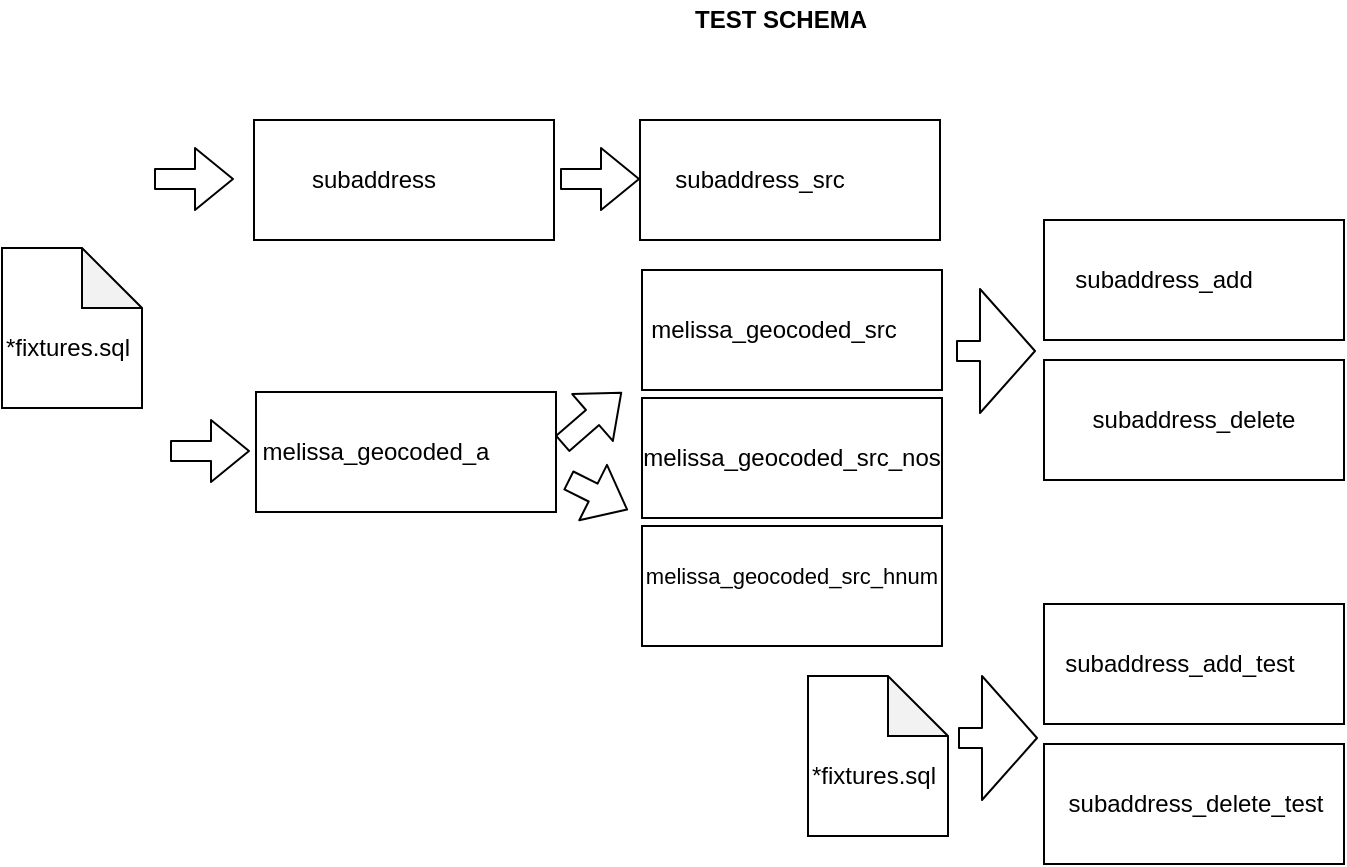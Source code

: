 <mxfile version="14.6.11" type="device"><diagram id="UHGikUQVZQ2GSxtt2hlj" name="Page-1"><mxGraphModel dx="971" dy="679" grid="1" gridSize="10" guides="1" tooltips="1" connect="1" arrows="1" fold="1" page="1" pageScale="1" pageWidth="850" pageHeight="1100" math="0" shadow="0"><root><mxCell id="0"/><mxCell id="1" parent="0"/><mxCell id="1rPcJaWGtFSZM36oiF5B-5" value="" style="rounded=0;whiteSpace=wrap;html=1;" parent="1" vertex="1"><mxGeometry x="329" y="270" width="150" height="60" as="geometry"/></mxCell><mxCell id="1rPcJaWGtFSZM36oiF5B-4" value="subaddress_src" style="text;html=1;strokeColor=none;fillColor=none;align=center;verticalAlign=middle;whiteSpace=wrap;rounded=0;" parent="1" vertex="1"><mxGeometry x="369" y="290" width="40" height="20" as="geometry"/></mxCell><mxCell id="1rPcJaWGtFSZM36oiF5B-7" value="" style="rounded=0;whiteSpace=wrap;html=1;" parent="1" vertex="1"><mxGeometry x="330" y="345" width="150" height="60" as="geometry"/></mxCell><mxCell id="1rPcJaWGtFSZM36oiF5B-8" value="melissa_geocoded_src" style="text;html=1;strokeColor=none;fillColor=none;align=center;verticalAlign=middle;whiteSpace=wrap;rounded=0;" parent="1" vertex="1"><mxGeometry x="376" y="365" width="40" height="20" as="geometry"/></mxCell><mxCell id="1rPcJaWGtFSZM36oiF5B-9" value="" style="rounded=0;whiteSpace=wrap;html=1;" parent="1" vertex="1"><mxGeometry x="330" y="409" width="150" height="60" as="geometry"/></mxCell><mxCell id="1rPcJaWGtFSZM36oiF5B-12" value="melissa_geocoded_src_nos" style="text;html=1;strokeColor=none;fillColor=none;align=center;verticalAlign=middle;whiteSpace=wrap;rounded=0;" parent="1" vertex="1"><mxGeometry x="385" y="429" width="40" height="20" as="geometry"/></mxCell><mxCell id="1rPcJaWGtFSZM36oiF5B-14" value="" style="rounded=0;whiteSpace=wrap;html=1;" parent="1" vertex="1"><mxGeometry x="531" y="320" width="150" height="60" as="geometry"/></mxCell><mxCell id="1rPcJaWGtFSZM36oiF5B-15" value="subaddress_add" style="text;html=1;strokeColor=none;fillColor=none;align=center;verticalAlign=middle;whiteSpace=wrap;rounded=0;" parent="1" vertex="1"><mxGeometry x="571" y="340" width="40" height="20" as="geometry"/></mxCell><mxCell id="1rPcJaWGtFSZM36oiF5B-16" value="" style="rounded=0;whiteSpace=wrap;html=1;" parent="1" vertex="1"><mxGeometry x="531" y="390" width="150" height="60" as="geometry"/></mxCell><mxCell id="1rPcJaWGtFSZM36oiF5B-19" value="subaddress_delete" style="text;html=1;strokeColor=none;fillColor=none;align=center;verticalAlign=middle;whiteSpace=wrap;rounded=0;" parent="1" vertex="1"><mxGeometry x="586" y="410" width="40" height="20" as="geometry"/></mxCell><mxCell id="1rPcJaWGtFSZM36oiF5B-20" value="TEST SCHEMA" style="text;html=1;strokeColor=none;fillColor=none;align=center;verticalAlign=middle;whiteSpace=wrap;rounded=0;fontStyle=1" parent="1" vertex="1"><mxGeometry x="354" y="210" width="91" height="20" as="geometry"/></mxCell><mxCell id="1rPcJaWGtFSZM36oiF5B-23" value="" style="rounded=0;whiteSpace=wrap;html=1;" parent="1" vertex="1"><mxGeometry x="136" y="270" width="150" height="60" as="geometry"/></mxCell><mxCell id="1rPcJaWGtFSZM36oiF5B-24" value="subaddress" style="text;html=1;strokeColor=none;fillColor=none;align=center;verticalAlign=middle;whiteSpace=wrap;rounded=0;" parent="1" vertex="1"><mxGeometry x="176" y="290" width="40" height="20" as="geometry"/></mxCell><mxCell id="1rPcJaWGtFSZM36oiF5B-25" value="" style="rounded=0;whiteSpace=wrap;html=1;" parent="1" vertex="1"><mxGeometry x="137" y="406" width="150" height="60" as="geometry"/></mxCell><mxCell id="1rPcJaWGtFSZM36oiF5B-26" value="melissa_geocoded_a" style="text;html=1;strokeColor=none;fillColor=none;align=center;verticalAlign=middle;whiteSpace=wrap;rounded=0;" parent="1" vertex="1"><mxGeometry x="177" y="426" width="40" height="20" as="geometry"/></mxCell><mxCell id="1rPcJaWGtFSZM36oiF5B-33" value="" style="shape=flexArrow;endArrow=classic;html=1;" parent="1" edge="1"><mxGeometry width="50" height="50" relative="1" as="geometry"><mxPoint x="290" y="432" as="sourcePoint"/><mxPoint x="320" y="406" as="targetPoint"/></mxGeometry></mxCell><mxCell id="1rPcJaWGtFSZM36oiF5B-34" value="" style="shape=flexArrow;endArrow=classic;html=1;" parent="1" edge="1"><mxGeometry width="50" height="50" relative="1" as="geometry"><mxPoint x="86" y="299.5" as="sourcePoint"/><mxPoint x="126" y="299.5" as="targetPoint"/></mxGeometry></mxCell><mxCell id="1rPcJaWGtFSZM36oiF5B-35" value="" style="shape=flexArrow;endArrow=classic;html=1;" parent="1" edge="1"><mxGeometry width="50" height="50" relative="1" as="geometry"><mxPoint x="94" y="435.5" as="sourcePoint"/><mxPoint x="134" y="435.5" as="targetPoint"/></mxGeometry></mxCell><mxCell id="1rPcJaWGtFSZM36oiF5B-36" value="" style="shape=flexArrow;endArrow=classic;html=1;" parent="1" edge="1"><mxGeometry width="50" height="50" relative="1" as="geometry"><mxPoint x="289" y="299.5" as="sourcePoint"/><mxPoint x="329" y="299.5" as="targetPoint"/></mxGeometry></mxCell><mxCell id="1rPcJaWGtFSZM36oiF5B-37" value="" style="shape=flexArrow;endArrow=classic;html=1;" parent="1" edge="1"><mxGeometry width="50" height="50" relative="1" as="geometry"><mxPoint x="293" y="450" as="sourcePoint"/><mxPoint x="323" y="465" as="targetPoint"/></mxGeometry></mxCell><mxCell id="1rPcJaWGtFSZM36oiF5B-39" value="" style="shape=flexArrow;endArrow=classic;html=1;endWidth=51;endSize=8.835;" parent="1" edge="1"><mxGeometry width="50" height="50" relative="1" as="geometry"><mxPoint x="487" y="385.5" as="sourcePoint"/><mxPoint x="527" y="385.5" as="targetPoint"/></mxGeometry></mxCell><mxCell id="1rPcJaWGtFSZM36oiF5B-42" value="" style="shape=note;whiteSpace=wrap;html=1;backgroundOutline=1;darkOpacity=0.05;" parent="1" vertex="1"><mxGeometry x="10" y="334" width="70" height="80" as="geometry"/></mxCell><mxCell id="1rPcJaWGtFSZM36oiF5B-43" value="*fixtures.sql" style="text;html=1;strokeColor=none;fillColor=none;align=center;verticalAlign=middle;whiteSpace=wrap;rounded=0;" parent="1" vertex="1"><mxGeometry x="23" y="374" width="40" height="20" as="geometry"/></mxCell><mxCell id="1rPcJaWGtFSZM36oiF5B-44" value="" style="rounded=0;whiteSpace=wrap;html=1;" parent="1" vertex="1"><mxGeometry x="531" y="512" width="150" height="60" as="geometry"/></mxCell><mxCell id="1rPcJaWGtFSZM36oiF5B-45" value="subaddress_add_test" style="text;html=1;strokeColor=none;fillColor=none;align=center;verticalAlign=middle;whiteSpace=wrap;rounded=0;" parent="1" vertex="1"><mxGeometry x="579" y="532" width="40" height="20" as="geometry"/></mxCell><mxCell id="1rPcJaWGtFSZM36oiF5B-46" value="" style="rounded=0;whiteSpace=wrap;html=1;" parent="1" vertex="1"><mxGeometry x="531" y="582" width="150" height="60" as="geometry"/></mxCell><mxCell id="1rPcJaWGtFSZM36oiF5B-47" value="subaddress_delete_test" style="text;html=1;strokeColor=none;fillColor=none;align=center;verticalAlign=middle;whiteSpace=wrap;rounded=0;" parent="1" vertex="1"><mxGeometry x="587" y="602" width="40" height="20" as="geometry"/></mxCell><mxCell id="1rPcJaWGtFSZM36oiF5B-48" value="" style="shape=note;whiteSpace=wrap;html=1;backgroundOutline=1;darkOpacity=0.05;" parent="1" vertex="1"><mxGeometry x="413" y="548" width="70" height="80" as="geometry"/></mxCell><mxCell id="1rPcJaWGtFSZM36oiF5B-49" value="*fixtures.sql" style="text;html=1;strokeColor=none;fillColor=none;align=center;verticalAlign=middle;whiteSpace=wrap;rounded=0;" parent="1" vertex="1"><mxGeometry x="426" y="588" width="40" height="20" as="geometry"/></mxCell><mxCell id="1rPcJaWGtFSZM36oiF5B-50" value="" style="shape=flexArrow;endArrow=classic;html=1;endWidth=51;endSize=8.835;" parent="1" edge="1"><mxGeometry width="50" height="50" relative="1" as="geometry"><mxPoint x="488" y="579" as="sourcePoint"/><mxPoint x="528" y="579" as="targetPoint"/></mxGeometry></mxCell><mxCell id="QR88L08ZhcYYZ-KQcC9z-1" value="" style="rounded=0;whiteSpace=wrap;html=1;" vertex="1" parent="1"><mxGeometry x="330" y="473" width="150" height="60" as="geometry"/></mxCell><mxCell id="QR88L08ZhcYYZ-KQcC9z-2" value="melissa_geocoded_src_hnum" style="text;html=1;strokeColor=none;fillColor=none;align=center;verticalAlign=middle;whiteSpace=wrap;rounded=0;fontSize=11;" vertex="1" parent="1"><mxGeometry x="385" y="488" width="40" height="20" as="geometry"/></mxCell></root></mxGraphModel></diagram></mxfile>